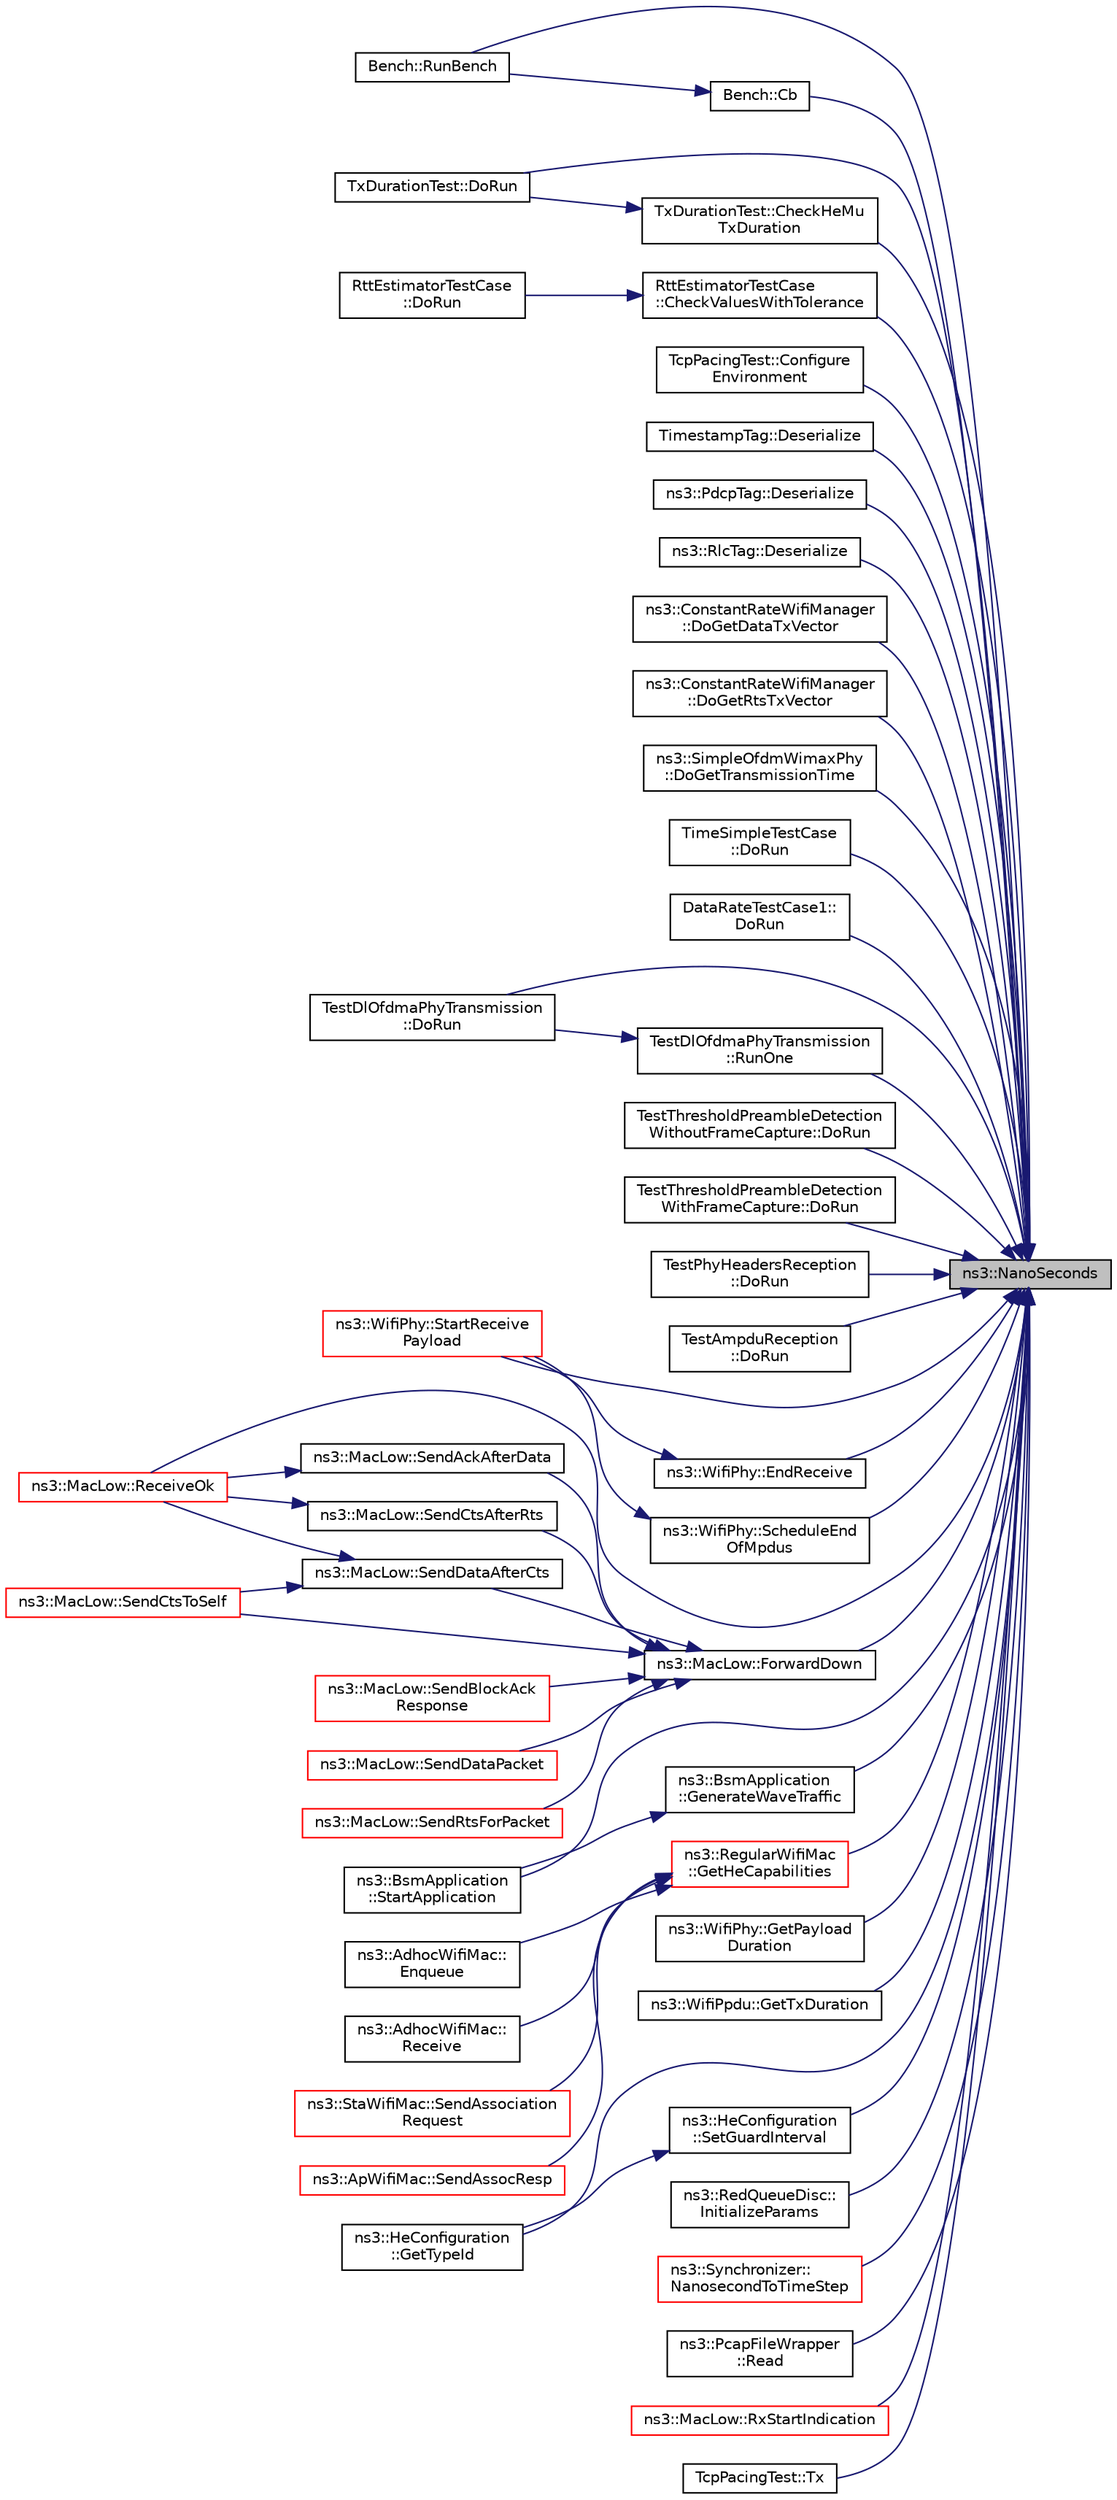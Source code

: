 digraph "ns3::NanoSeconds"
{
 // LATEX_PDF_SIZE
  edge [fontname="Helvetica",fontsize="10",labelfontname="Helvetica",labelfontsize="10"];
  node [fontname="Helvetica",fontsize="10",shape=record];
  rankdir="RL";
  Node1 [label="ns3::NanoSeconds",height=0.2,width=0.4,color="black", fillcolor="grey75", style="filled", fontcolor="black",tooltip="Construct a Time in the indicated unit."];
  Node1 -> Node2 [dir="back",color="midnightblue",fontsize="10",style="solid",fontname="Helvetica"];
  Node2 [label="Bench::Cb",height=0.2,width=0.4,color="black", fillcolor="white", style="filled",URL="$class_bench.html#a4c0288edebb7d195d5e60da2a68cf37a",tooltip="callback function"];
  Node2 -> Node3 [dir="back",color="midnightblue",fontsize="10",style="solid",fontname="Helvetica"];
  Node3 [label="Bench::RunBench",height=0.2,width=0.4,color="black", fillcolor="white", style="filled",URL="$class_bench.html#a0c2b26e8df33c95e6048cd8cac4431c7",tooltip="Run function."];
  Node1 -> Node4 [dir="back",color="midnightblue",fontsize="10",style="solid",fontname="Helvetica"];
  Node4 [label="TxDurationTest::CheckHeMu\lTxDuration",height=0.2,width=0.4,color="black", fillcolor="white", style="filled",URL="$class_tx_duration_test.html#aa0304b79f39966f80588360632659222",tooltip="Check if the overall Tx duration returned by WifiPhy for a HE MU PPDU corresponds to a known value."];
  Node4 -> Node5 [dir="back",color="midnightblue",fontsize="10",style="solid",fontname="Helvetica"];
  Node5 [label="TxDurationTest::DoRun",height=0.2,width=0.4,color="black", fillcolor="white", style="filled",URL="$class_tx_duration_test.html#a92181289166e9577bebdbdb352169597",tooltip="Implementation to actually run this TestCase."];
  Node1 -> Node6 [dir="back",color="midnightblue",fontsize="10",style="solid",fontname="Helvetica"];
  Node6 [label="RttEstimatorTestCase\l::CheckValuesWithTolerance",height=0.2,width=0.4,color="black", fillcolor="white", style="filled",URL="$class_rtt_estimator_test_case.html#a9ac2c6a3481c9f02178235ec1ef68b66",tooltip="Check RTT values with a 1 nanosecond of tolerance."];
  Node6 -> Node7 [dir="back",color="midnightblue",fontsize="10",style="solid",fontname="Helvetica"];
  Node7 [label="RttEstimatorTestCase\l::DoRun",height=0.2,width=0.4,color="black", fillcolor="white", style="filled",URL="$class_rtt_estimator_test_case.html#a0f7b32f862450cf750923c9be8ec0918",tooltip="Implementation to actually run this TestCase."];
  Node1 -> Node8 [dir="back",color="midnightblue",fontsize="10",style="solid",fontname="Helvetica"];
  Node8 [label="TcpPacingTest::Configure\lEnvironment",height=0.2,width=0.4,color="black", fillcolor="white", style="filled",URL="$class_tcp_pacing_test.html#a997fc83573892b01214d2450040e2acd",tooltip="Change the configuration of the environment."];
  Node1 -> Node9 [dir="back",color="midnightblue",fontsize="10",style="solid",fontname="Helvetica"];
  Node9 [label="TimestampTag::Deserialize",height=0.2,width=0.4,color="black", fillcolor="white", style="filled",URL="$class_timestamp_tag.html#a92125aa3e46798de3ae385aa8cc2cd52",tooltip=" "];
  Node1 -> Node10 [dir="back",color="midnightblue",fontsize="10",style="solid",fontname="Helvetica"];
  Node10 [label="ns3::PdcpTag::Deserialize",height=0.2,width=0.4,color="black", fillcolor="white", style="filled",URL="$classns3_1_1_pdcp_tag.html#ad4da9d15f9c3bfffe445fa2670d90060",tooltip=" "];
  Node1 -> Node11 [dir="back",color="midnightblue",fontsize="10",style="solid",fontname="Helvetica"];
  Node11 [label="ns3::RlcTag::Deserialize",height=0.2,width=0.4,color="black", fillcolor="white", style="filled",URL="$classns3_1_1_rlc_tag.html#a56612a38cae85bb77494aeeb337f6346",tooltip=" "];
  Node1 -> Node12 [dir="back",color="midnightblue",fontsize="10",style="solid",fontname="Helvetica"];
  Node12 [label="ns3::ConstantRateWifiManager\l::DoGetDataTxVector",height=0.2,width=0.4,color="black", fillcolor="white", style="filled",URL="$classns3_1_1_constant_rate_wifi_manager.html#a1e14573f51c878a2fa5511a2c43a2024",tooltip=" "];
  Node1 -> Node13 [dir="back",color="midnightblue",fontsize="10",style="solid",fontname="Helvetica"];
  Node13 [label="ns3::ConstantRateWifiManager\l::DoGetRtsTxVector",height=0.2,width=0.4,color="black", fillcolor="white", style="filled",URL="$classns3_1_1_constant_rate_wifi_manager.html#aceb6e32d01d5c3279e96bafde5568719",tooltip=" "];
  Node1 -> Node14 [dir="back",color="midnightblue",fontsize="10",style="solid",fontname="Helvetica"];
  Node14 [label="ns3::SimpleOfdmWimaxPhy\l::DoGetTransmissionTime",height=0.2,width=0.4,color="black", fillcolor="white", style="filled",URL="$classns3_1_1_simple_ofdm_wimax_phy.html#ae3c8be50bedcd1e7f308080e7bef2cb1",tooltip="Get transmission time."];
  Node1 -> Node15 [dir="back",color="midnightblue",fontsize="10",style="solid",fontname="Helvetica"];
  Node15 [label="TimeSimpleTestCase\l::DoRun",height=0.2,width=0.4,color="black", fillcolor="white", style="filled",URL="$class_time_simple_test_case.html#a4420daddc0f37503638626397ec83f41",tooltip="Runs the Simple Time test case."];
  Node1 -> Node16 [dir="back",color="midnightblue",fontsize="10",style="solid",fontname="Helvetica"];
  Node16 [label="DataRateTestCase1::\lDoRun",height=0.2,width=0.4,color="black", fillcolor="white", style="filled",URL="$class_data_rate_test_case1.html#a29a3b879b26297f9f1474f16e94908f2",tooltip="Implementation to actually run this TestCase."];
  Node1 -> Node5 [dir="back",color="midnightblue",fontsize="10",style="solid",fontname="Helvetica"];
  Node1 -> Node17 [dir="back",color="midnightblue",fontsize="10",style="solid",fontname="Helvetica"];
  Node17 [label="TestDlOfdmaPhyTransmission\l::DoRun",height=0.2,width=0.4,color="black", fillcolor="white", style="filled",URL="$class_test_dl_ofdma_phy_transmission.html#a6d337ae1cfab321942977b925caf612d",tooltip="Implementation to actually run this TestCase."];
  Node1 -> Node18 [dir="back",color="midnightblue",fontsize="10",style="solid",fontname="Helvetica"];
  Node18 [label="TestThresholdPreambleDetection\lWithoutFrameCapture::DoRun",height=0.2,width=0.4,color="black", fillcolor="white", style="filled",URL="$class_test_threshold_preamble_detection_without_frame_capture.html#a5f449b4f3c59a0deab196e21f8b9e048",tooltip="Implementation to actually run this TestCase."];
  Node1 -> Node19 [dir="back",color="midnightblue",fontsize="10",style="solid",fontname="Helvetica"];
  Node19 [label="TestThresholdPreambleDetection\lWithFrameCapture::DoRun",height=0.2,width=0.4,color="black", fillcolor="white", style="filled",URL="$class_test_threshold_preamble_detection_with_frame_capture.html#a85e4669cc3f532b21e9d0b79190f63b6",tooltip="Implementation to actually run this TestCase."];
  Node1 -> Node20 [dir="back",color="midnightblue",fontsize="10",style="solid",fontname="Helvetica"];
  Node20 [label="TestPhyHeadersReception\l::DoRun",height=0.2,width=0.4,color="black", fillcolor="white", style="filled",URL="$class_test_phy_headers_reception.html#a85fbabbc3721c922867e878bd583cd90",tooltip="Implementation to actually run this TestCase."];
  Node1 -> Node21 [dir="back",color="midnightblue",fontsize="10",style="solid",fontname="Helvetica"];
  Node21 [label="TestAmpduReception\l::DoRun",height=0.2,width=0.4,color="black", fillcolor="white", style="filled",URL="$class_test_ampdu_reception.html#aeb4f6e9143c9d43d54a8ab413b667995",tooltip="Implementation to actually run this TestCase."];
  Node1 -> Node22 [dir="back",color="midnightblue",fontsize="10",style="solid",fontname="Helvetica"];
  Node22 [label="ns3::WifiPhy::EndReceive",height=0.2,width=0.4,color="black", fillcolor="white", style="filled",URL="$classns3_1_1_wifi_phy.html#a0528e5f0ded822ff3df47b5146cb0484",tooltip="The last symbol of the PPDU has arrived."];
  Node22 -> Node23 [dir="back",color="midnightblue",fontsize="10",style="solid",fontname="Helvetica"];
  Node23 [label="ns3::WifiPhy::StartReceive\lPayload",height=0.2,width=0.4,color="red", fillcolor="white", style="filled",URL="$classns3_1_1_wifi_phy.html#a613c3092a7f6f1dc2d815a4d2de989fa",tooltip="Start receiving the PSDU (i.e."];
  Node1 -> Node44 [dir="back",color="midnightblue",fontsize="10",style="solid",fontname="Helvetica"];
  Node44 [label="ns3::MacLow::ForwardDown",height=0.2,width=0.4,color="black", fillcolor="white", style="filled",URL="$classns3_1_1_mac_low.html#a9babdfa2bf38577f733c4723e6114c16",tooltip="Forward a PSDU down to WifiPhy for transmission."];
  Node44 -> Node45 [dir="back",color="midnightblue",fontsize="10",style="solid",fontname="Helvetica"];
  Node45 [label="ns3::MacLow::SendAckAfterData",height=0.2,width=0.4,color="black", fillcolor="white", style="filled",URL="$classns3_1_1_mac_low.html#a8db1635644b89072dfcb5fbc2330031b",tooltip="Send Ack after receiving Data."];
  Node45 -> Node46 [dir="back",color="midnightblue",fontsize="10",style="solid",fontname="Helvetica"];
  Node46 [label="ns3::MacLow::ReceiveOk",height=0.2,width=0.4,color="red", fillcolor="white", style="filled",URL="$classns3_1_1_mac_low.html#a2fffa82ad11ebe0e113232813a816eff",tooltip=" "];
  Node44 -> Node49 [dir="back",color="midnightblue",fontsize="10",style="solid",fontname="Helvetica"];
  Node49 [label="ns3::MacLow::SendBlockAck\lResponse",height=0.2,width=0.4,color="red", fillcolor="white", style="filled",URL="$classns3_1_1_mac_low.html#a85c374be43ba3bd52fd1ad6efdfef6c6",tooltip="This method creates BlockAck frame with header equals to blockAck and start its transmission."];
  Node44 -> Node52 [dir="back",color="midnightblue",fontsize="10",style="solid",fontname="Helvetica"];
  Node52 [label="ns3::MacLow::SendCtsAfterRts",height=0.2,width=0.4,color="black", fillcolor="white", style="filled",URL="$classns3_1_1_mac_low.html#aebcd4c3e8d64fb53af1f8a862c766e33",tooltip="Send CTS after receiving RTS."];
  Node52 -> Node46 [dir="back",color="midnightblue",fontsize="10",style="solid",fontname="Helvetica"];
  Node44 -> Node53 [dir="back",color="midnightblue",fontsize="10",style="solid",fontname="Helvetica"];
  Node53 [label="ns3::MacLow::SendCtsToSelf",height=0.2,width=0.4,color="red", fillcolor="white", style="filled",URL="$classns3_1_1_mac_low.html#a209c346576d367ef16cfa1cfdefff909",tooltip="Send CTS for a CTS-to-self mechanism."];
  Node44 -> Node56 [dir="back",color="midnightblue",fontsize="10",style="solid",fontname="Helvetica"];
  Node56 [label="ns3::MacLow::SendDataAfterCts",height=0.2,width=0.4,color="black", fillcolor="white", style="filled",URL="$classns3_1_1_mac_low.html#a68c30ffb5ff64c0fa1defcfe6d751907",tooltip="Send Data after receiving CTS."];
  Node56 -> Node46 [dir="back",color="midnightblue",fontsize="10",style="solid",fontname="Helvetica"];
  Node56 -> Node53 [dir="back",color="midnightblue",fontsize="10",style="solid",fontname="Helvetica"];
  Node44 -> Node57 [dir="back",color="midnightblue",fontsize="10",style="solid",fontname="Helvetica"];
  Node57 [label="ns3::MacLow::SendDataPacket",height=0.2,width=0.4,color="red", fillcolor="white", style="filled",URL="$classns3_1_1_mac_low.html#ab177d7c7ba53c56f91612114412914bf",tooltip="Send Data packet, which can be Data-Ack or RTS-CTS-Data-Ack transaction."];
  Node44 -> Node58 [dir="back",color="midnightblue",fontsize="10",style="solid",fontname="Helvetica"];
  Node58 [label="ns3::MacLow::SendRtsForPacket",height=0.2,width=0.4,color="red", fillcolor="white", style="filled",URL="$classns3_1_1_mac_low.html#ac472702b866a51ea2dfb7637381897aa",tooltip="Send RTS to begin RTS-CTS-Data-Ack transaction."];
  Node1 -> Node59 [dir="back",color="midnightblue",fontsize="10",style="solid",fontname="Helvetica"];
  Node59 [label="ns3::BsmApplication\l::GenerateWaveTraffic",height=0.2,width=0.4,color="black", fillcolor="white", style="filled",URL="$classns3_1_1_bsm_application.html#a22a009e7512e5df69dd9b81f96d15f51",tooltip="Creates and transmits a WAVE BSM packet."];
  Node59 -> Node60 [dir="back",color="midnightblue",fontsize="10",style="solid",fontname="Helvetica"];
  Node60 [label="ns3::BsmApplication\l::StartApplication",height=0.2,width=0.4,color="black", fillcolor="white", style="filled",URL="$classns3_1_1_bsm_application.html#a2caf2e381d781dfde58e39f19a220523",tooltip="Called at time specified by Start."];
  Node1 -> Node61 [dir="back",color="midnightblue",fontsize="10",style="solid",fontname="Helvetica"];
  Node61 [label="ns3::RegularWifiMac\l::GetHeCapabilities",height=0.2,width=0.4,color="red", fillcolor="white", style="filled",URL="$classns3_1_1_regular_wifi_mac.html#adf97076ae2932e9d28c40e842a338d7d",tooltip="Return the HE capabilities of the device."];
  Node61 -> Node62 [dir="back",color="midnightblue",fontsize="10",style="solid",fontname="Helvetica"];
  Node62 [label="ns3::AdhocWifiMac::\lEnqueue",height=0.2,width=0.4,color="black", fillcolor="white", style="filled",URL="$classns3_1_1_adhoc_wifi_mac.html#a476b75b5ca672a00be5234c507787968",tooltip=" "];
  Node61 -> Node63 [dir="back",color="midnightblue",fontsize="10",style="solid",fontname="Helvetica"];
  Node63 [label="ns3::AdhocWifiMac::\lReceive",height=0.2,width=0.4,color="black", fillcolor="white", style="filled",URL="$classns3_1_1_adhoc_wifi_mac.html#a719e278046b239fd2d0617418be55790",tooltip="This method acts as the MacRxMiddle receive callback and is invoked to notify us that a frame has bee..."];
  Node61 -> Node64 [dir="back",color="midnightblue",fontsize="10",style="solid",fontname="Helvetica"];
  Node64 [label="ns3::StaWifiMac::SendAssociation\lRequest",height=0.2,width=0.4,color="red", fillcolor="white", style="filled",URL="$classns3_1_1_sta_wifi_mac.html#af2ab6272caa11513770336a92cd714bc",tooltip="Forward an association or reassociation request packet to the DCF."];
  Node61 -> Node82 [dir="back",color="midnightblue",fontsize="10",style="solid",fontname="Helvetica"];
  Node82 [label="ns3::ApWifiMac::SendAssocResp",height=0.2,width=0.4,color="red", fillcolor="white", style="filled",URL="$classns3_1_1_ap_wifi_mac.html#ad7fef463a6076916fa1f5a989e56f13d",tooltip="Forward an association or a reassociation response packet to the DCF."];
  Node1 -> Node90 [dir="back",color="midnightblue",fontsize="10",style="solid",fontname="Helvetica"];
  Node90 [label="ns3::WifiPhy::GetPayload\lDuration",height=0.2,width=0.4,color="black", fillcolor="white", style="filled",URL="$classns3_1_1_wifi_phy.html#a7e72152289274c390430fa6e52e99acf",tooltip=" "];
  Node1 -> Node91 [dir="back",color="midnightblue",fontsize="10",style="solid",fontname="Helvetica"];
  Node91 [label="ns3::WifiPpdu::GetTxDuration",height=0.2,width=0.4,color="black", fillcolor="white", style="filled",URL="$classns3_1_1_wifi_ppdu.html#a0a0af942d5c7af3f92666fcdef1d0460",tooltip="Get the total transmission duration of the PPDU."];
  Node1 -> Node92 [dir="back",color="midnightblue",fontsize="10",style="solid",fontname="Helvetica"];
  Node92 [label="ns3::HeConfiguration\l::GetTypeId",height=0.2,width=0.4,color="black", fillcolor="white", style="filled",URL="$classns3_1_1_he_configuration.html#a1a13452c4549d2d6dcc5a89590f28826",tooltip="Get the type ID."];
  Node1 -> Node93 [dir="back",color="midnightblue",fontsize="10",style="solid",fontname="Helvetica"];
  Node93 [label="ns3::RedQueueDisc::\lInitializeParams",height=0.2,width=0.4,color="black", fillcolor="white", style="filled",URL="$classns3_1_1_red_queue_disc.html#adac83b0cbf66f22a6176304b3907995e",tooltip="Initialize the queue parameters."];
  Node1 -> Node94 [dir="back",color="midnightblue",fontsize="10",style="solid",fontname="Helvetica"];
  Node94 [label="ns3::Synchronizer::\lNanosecondToTimeStep",height=0.2,width=0.4,color="red", fillcolor="white", style="filled",URL="$classns3_1_1_synchronizer.html#a840950d82ffdeb0f42ad085ee9268e2b",tooltip="Convert a normalized nanosecond time step into a simulator time step (in Time resolution units)."];
  Node1 -> Node99 [dir="back",color="midnightblue",fontsize="10",style="solid",fontname="Helvetica"];
  Node99 [label="ns3::PcapFileWrapper\l::Read",height=0.2,width=0.4,color="black", fillcolor="white", style="filled",URL="$classns3_1_1_pcap_file_wrapper.html#a00109cbdbbf9dd2d3fb1856e660e355c",tooltip="Read the next packet from the file."];
  Node1 -> Node46 [dir="back",color="midnightblue",fontsize="10",style="solid",fontname="Helvetica"];
  Node1 -> Node3 [dir="back",color="midnightblue",fontsize="10",style="solid",fontname="Helvetica"];
  Node1 -> Node100 [dir="back",color="midnightblue",fontsize="10",style="solid",fontname="Helvetica"];
  Node100 [label="TestDlOfdmaPhyTransmission\l::RunOne",height=0.2,width=0.4,color="black", fillcolor="white", style="filled",URL="$class_test_dl_ofdma_phy_transmission.html#a1e08a9246e3eb151fbfdb8df03d1ea1a",tooltip="Run one function."];
  Node100 -> Node17 [dir="back",color="midnightblue",fontsize="10",style="solid",fontname="Helvetica"];
  Node1 -> Node101 [dir="back",color="midnightblue",fontsize="10",style="solid",fontname="Helvetica"];
  Node101 [label="ns3::MacLow::RxStartIndication",height=0.2,width=0.4,color="red", fillcolor="white", style="filled",URL="$classns3_1_1_mac_low.html#af096a2fe9597c4ca80ae1af4870a45a8",tooltip=" "];
  Node1 -> Node103 [dir="back",color="midnightblue",fontsize="10",style="solid",fontname="Helvetica"];
  Node103 [label="ns3::WifiPhy::ScheduleEnd\lOfMpdus",height=0.2,width=0.4,color="black", fillcolor="white", style="filled",URL="$classns3_1_1_wifi_phy.html#a2f2d338a875de35148a213a6bea1337d",tooltip="Schedule end of MPDUs events."];
  Node103 -> Node23 [dir="back",color="midnightblue",fontsize="10",style="solid",fontname="Helvetica"];
  Node1 -> Node104 [dir="back",color="midnightblue",fontsize="10",style="solid",fontname="Helvetica"];
  Node104 [label="ns3::HeConfiguration\l::SetGuardInterval",height=0.2,width=0.4,color="black", fillcolor="white", style="filled",URL="$classns3_1_1_he_configuration.html#add9d239f07e0557c36740fddaf5e18a2",tooltip=" "];
  Node104 -> Node92 [dir="back",color="midnightblue",fontsize="10",style="solid",fontname="Helvetica"];
  Node1 -> Node60 [dir="back",color="midnightblue",fontsize="10",style="solid",fontname="Helvetica"];
  Node1 -> Node23 [dir="back",color="midnightblue",fontsize="10",style="solid",fontname="Helvetica"];
  Node1 -> Node105 [dir="back",color="midnightblue",fontsize="10",style="solid",fontname="Helvetica"];
  Node105 [label="TcpPacingTest::Tx",height=0.2,width=0.4,color="black", fillcolor="white", style="filled",URL="$class_tcp_pacing_test.html#a49804352350bf4596169d4df8553aa0a",tooltip="Packet transmitted down to IP layer."];
}
